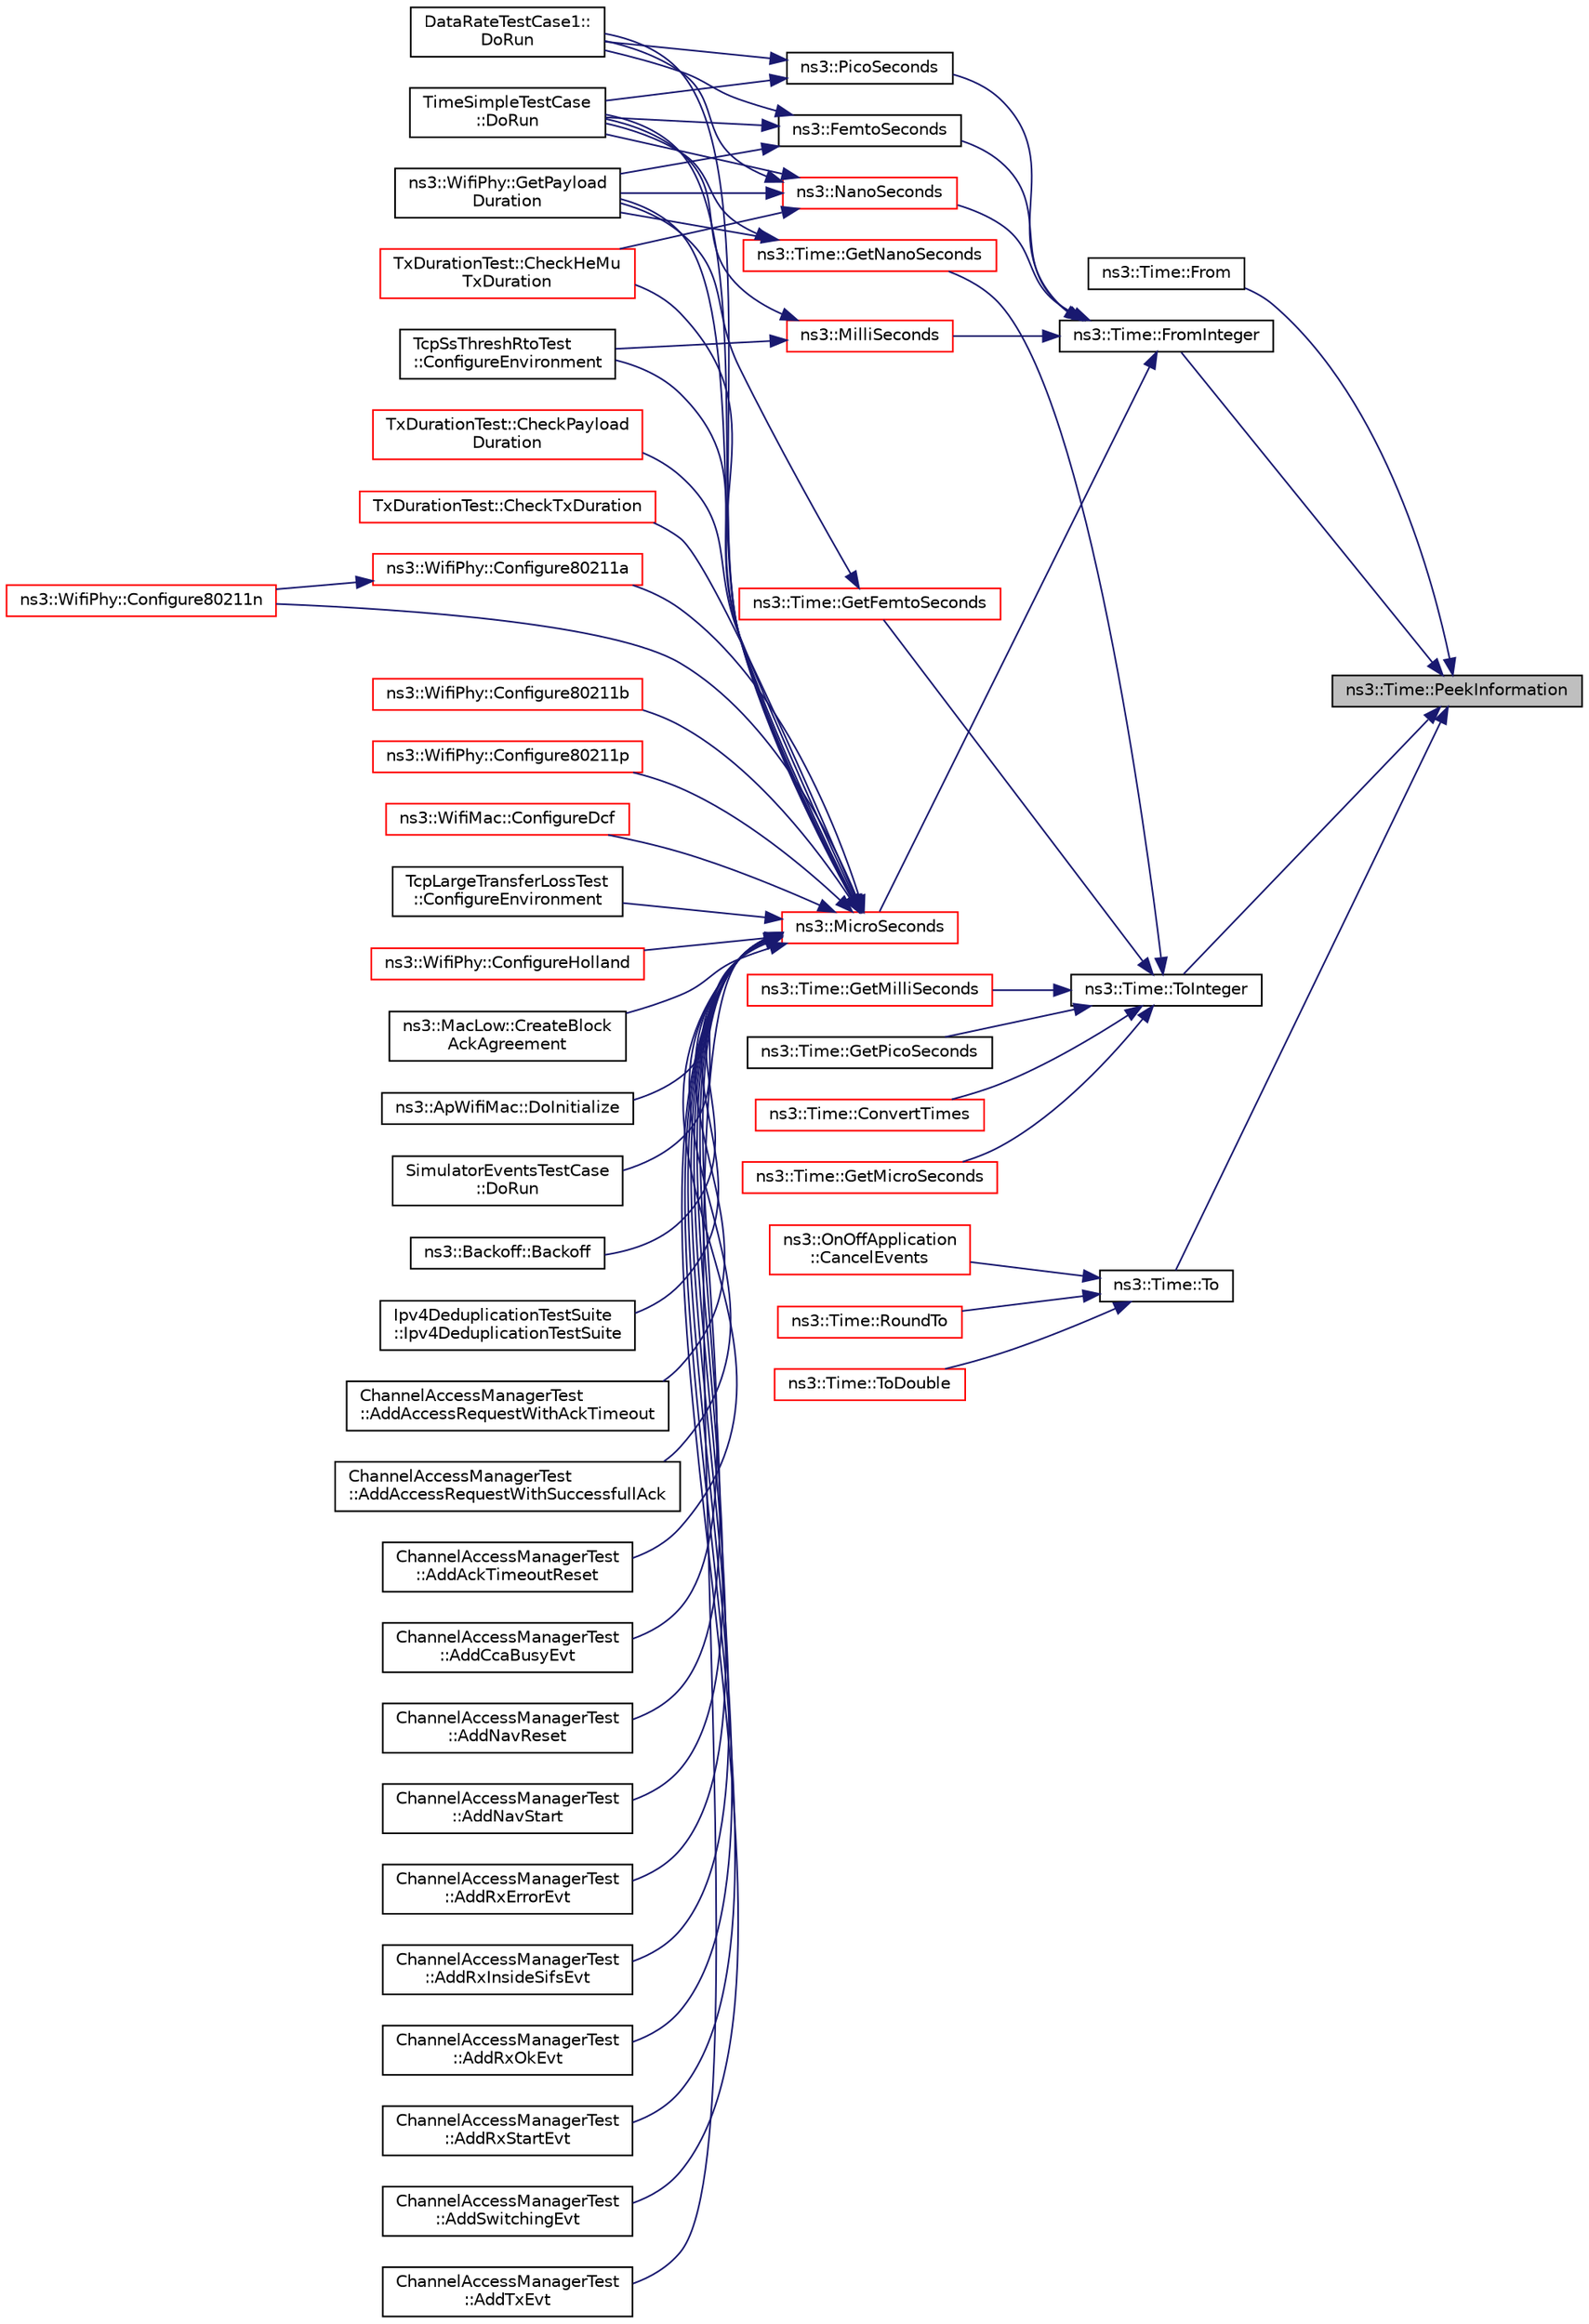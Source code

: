 digraph "ns3::Time::PeekInformation"
{
 // LATEX_PDF_SIZE
  edge [fontname="Helvetica",fontsize="10",labelfontname="Helvetica",labelfontsize="10"];
  node [fontname="Helvetica",fontsize="10",shape=record];
  rankdir="RL";
  Node1 [label="ns3::Time::PeekInformation",height=0.2,width=0.4,color="black", fillcolor="grey75", style="filled", fontcolor="black",tooltip="Get the Information record for timeUnit for the current Resolution."];
  Node1 -> Node2 [dir="back",color="midnightblue",fontsize="10",style="solid",fontname="Helvetica"];
  Node2 [label="ns3::Time::From",height=0.2,width=0.4,color="black", fillcolor="white", style="filled",URL="$classns3_1_1_time.html#a132d87a88dbff816f6aeea2d7244c3ae",tooltip="Create a Time equal to value in unit unit."];
  Node1 -> Node3 [dir="back",color="midnightblue",fontsize="10",style="solid",fontname="Helvetica"];
  Node3 [label="ns3::Time::FromInteger",height=0.2,width=0.4,color="black", fillcolor="white", style="filled",URL="$classns3_1_1_time.html#a3e742c67b2764e75ff95f9b754d43fe9",tooltip="Create a Time equal to value in unit unit."];
  Node3 -> Node4 [dir="back",color="midnightblue",fontsize="10",style="solid",fontname="Helvetica"];
  Node4 [label="ns3::FemtoSeconds",height=0.2,width=0.4,color="black", fillcolor="white", style="filled",URL="$group__timecivil.html#ga7df0af9e3ea0a71baeba0fbde1c54943",tooltip="Construct a Time in the indicated unit."];
  Node4 -> Node5 [dir="back",color="midnightblue",fontsize="10",style="solid",fontname="Helvetica"];
  Node5 [label="TimeSimpleTestCase\l::DoRun",height=0.2,width=0.4,color="black", fillcolor="white", style="filled",URL="$class_time_simple_test_case.html#a4420daddc0f37503638626397ec83f41",tooltip="Runs the Simple Time test case."];
  Node4 -> Node6 [dir="back",color="midnightblue",fontsize="10",style="solid",fontname="Helvetica"];
  Node6 [label="DataRateTestCase1::\lDoRun",height=0.2,width=0.4,color="black", fillcolor="white", style="filled",URL="$class_data_rate_test_case1.html#a29a3b879b26297f9f1474f16e94908f2",tooltip="Implementation to actually run this TestCase."];
  Node4 -> Node7 [dir="back",color="midnightblue",fontsize="10",style="solid",fontname="Helvetica"];
  Node7 [label="ns3::WifiPhy::GetPayload\lDuration",height=0.2,width=0.4,color="black", fillcolor="white", style="filled",URL="$classns3_1_1_wifi_phy.html#a7e72152289274c390430fa6e52e99acf",tooltip=" "];
  Node3 -> Node8 [dir="back",color="midnightblue",fontsize="10",style="solid",fontname="Helvetica"];
  Node8 [label="ns3::MicroSeconds",height=0.2,width=0.4,color="red", fillcolor="white", style="filled",URL="$group__timecivil.html#ga17465a639c8d1464e76538afdd78a9f0",tooltip="Construct a Time in the indicated unit."];
  Node8 -> Node9 [dir="back",color="midnightblue",fontsize="10",style="solid",fontname="Helvetica"];
  Node9 [label="ns3::Backoff::Backoff",height=0.2,width=0.4,color="black", fillcolor="white", style="filled",URL="$classns3_1_1_backoff.html#af39e9ddd21741927e45ff346b2fdb464",tooltip=" "];
  Node8 -> Node10 [dir="back",color="midnightblue",fontsize="10",style="solid",fontname="Helvetica"];
  Node10 [label="Ipv4DeduplicationTestSuite\l::Ipv4DeduplicationTestSuite",height=0.2,width=0.4,color="black", fillcolor="white", style="filled",URL="$class_ipv4_deduplication_test_suite.html#a6aa8666abcbc004f08009b7e9fc9963a",tooltip=" "];
  Node8 -> Node11 [dir="back",color="midnightblue",fontsize="10",style="solid",fontname="Helvetica"];
  Node11 [label="ChannelAccessManagerTest\l::AddAccessRequestWithAckTimeout",height=0.2,width=0.4,color="black", fillcolor="white", style="filled",URL="$class_channel_access_manager_test.html#a402941680f349b5d3eb39dc2c8e95ff9",tooltip="Add access request with Ack timeout."];
  Node8 -> Node12 [dir="back",color="midnightblue",fontsize="10",style="solid",fontname="Helvetica"];
  Node12 [label="ChannelAccessManagerTest\l::AddAccessRequestWithSuccessfullAck",height=0.2,width=0.4,color="black", fillcolor="white", style="filled",URL="$class_channel_access_manager_test.html#aa94312637e16f0dc96e66fb2054707d3",tooltip="Add access request with successful ack."];
  Node8 -> Node13 [dir="back",color="midnightblue",fontsize="10",style="solid",fontname="Helvetica"];
  Node13 [label="ChannelAccessManagerTest\l::AddAckTimeoutReset",height=0.2,width=0.4,color="black", fillcolor="white", style="filled",URL="$class_channel_access_manager_test.html#a04548ff433026de63babe1700ea8ae8b",tooltip="Add Ack timeout reset function."];
  Node8 -> Node14 [dir="back",color="midnightblue",fontsize="10",style="solid",fontname="Helvetica"];
  Node14 [label="ChannelAccessManagerTest\l::AddCcaBusyEvt",height=0.2,width=0.4,color="black", fillcolor="white", style="filled",URL="$class_channel_access_manager_test.html#ac6a83fde9f852471ae67580df5635a37",tooltip="Add CCA busy event function."];
  Node8 -> Node15 [dir="back",color="midnightblue",fontsize="10",style="solid",fontname="Helvetica"];
  Node15 [label="ChannelAccessManagerTest\l::AddNavReset",height=0.2,width=0.4,color="black", fillcolor="white", style="filled",URL="$class_channel_access_manager_test.html#ae8a604feffb9eab702d246db5d9aa4b5",tooltip="Add NAV reset function."];
  Node8 -> Node16 [dir="back",color="midnightblue",fontsize="10",style="solid",fontname="Helvetica"];
  Node16 [label="ChannelAccessManagerTest\l::AddNavStart",height=0.2,width=0.4,color="black", fillcolor="white", style="filled",URL="$class_channel_access_manager_test.html#accbb95a947cbf87143b94e7605bf23c8",tooltip="Add NAV start function."];
  Node8 -> Node17 [dir="back",color="midnightblue",fontsize="10",style="solid",fontname="Helvetica"];
  Node17 [label="ChannelAccessManagerTest\l::AddRxErrorEvt",height=0.2,width=0.4,color="black", fillcolor="white", style="filled",URL="$class_channel_access_manager_test.html#a9ea82a070c9c7c29222315ccd87d38af",tooltip="Add receive error event function for error at end of frame."];
  Node8 -> Node18 [dir="back",color="midnightblue",fontsize="10",style="solid",fontname="Helvetica"];
  Node18 [label="ChannelAccessManagerTest\l::AddRxInsideSifsEvt",height=0.2,width=0.4,color="black", fillcolor="white", style="filled",URL="$class_channel_access_manager_test.html#ad66cc8e441b4e910dd1fbbebb03a7200",tooltip="Add receive inside SIFS event function."];
  Node8 -> Node19 [dir="back",color="midnightblue",fontsize="10",style="solid",fontname="Helvetica"];
  Node19 [label="ChannelAccessManagerTest\l::AddRxOkEvt",height=0.2,width=0.4,color="black", fillcolor="white", style="filled",URL="$class_channel_access_manager_test.html#a0822019536ced6b935c14eb4d8fdaef1",tooltip="Add receive OK event function."];
  Node8 -> Node20 [dir="back",color="midnightblue",fontsize="10",style="solid",fontname="Helvetica"];
  Node20 [label="ChannelAccessManagerTest\l::AddRxStartEvt",height=0.2,width=0.4,color="black", fillcolor="white", style="filled",URL="$class_channel_access_manager_test.html#a091466685990a146229821575f2dcef2",tooltip="Add receive start event function."];
  Node8 -> Node21 [dir="back",color="midnightblue",fontsize="10",style="solid",fontname="Helvetica"];
  Node21 [label="ChannelAccessManagerTest\l::AddSwitchingEvt",height=0.2,width=0.4,color="black", fillcolor="white", style="filled",URL="$class_channel_access_manager_test.html#a93cd682d0bb3061cca59efcca8039fb1",tooltip="Add switching event function."];
  Node8 -> Node22 [dir="back",color="midnightblue",fontsize="10",style="solid",fontname="Helvetica"];
  Node22 [label="ChannelAccessManagerTest\l::AddTxEvt",height=0.2,width=0.4,color="black", fillcolor="white", style="filled",URL="$class_channel_access_manager_test.html#aeb2cfa23341ce4ef21e1b5dbe613e5d7",tooltip="Add transmit event function."];
  Node8 -> Node23 [dir="back",color="midnightblue",fontsize="10",style="solid",fontname="Helvetica"];
  Node23 [label="TxDurationTest::CheckHeMu\lTxDuration",height=0.2,width=0.4,color="red", fillcolor="white", style="filled",URL="$class_tx_duration_test.html#aa0304b79f39966f80588360632659222",tooltip="Check if the overall Tx duration returned by WifiPhy for a HE MU PPDU corresponds to a known value."];
  Node8 -> Node25 [dir="back",color="midnightblue",fontsize="10",style="solid",fontname="Helvetica"];
  Node25 [label="TxDurationTest::CheckPayload\lDuration",height=0.2,width=0.4,color="red", fillcolor="white", style="filled",URL="$class_tx_duration_test.html#a8666c54033e392b15feb1d2aa78bd1c7",tooltip="Check if the payload tx duration returned by InterferenceHelper corresponds to a known value of the p..."];
  Node8 -> Node26 [dir="back",color="midnightblue",fontsize="10",style="solid",fontname="Helvetica"];
  Node26 [label="TxDurationTest::CheckTxDuration",height=0.2,width=0.4,color="red", fillcolor="white", style="filled",URL="$class_tx_duration_test.html#a86485ba9721aa086d5a487588b856b8a",tooltip="Check if the overall tx duration returned by InterferenceHelper corresponds to a known value of the p..."];
  Node8 -> Node27 [dir="back",color="midnightblue",fontsize="10",style="solid",fontname="Helvetica"];
  Node27 [label="ns3::WifiPhy::Configure80211a",height=0.2,width=0.4,color="red", fillcolor="white", style="filled",URL="$classns3_1_1_wifi_phy.html#a3f4c48226fee10de85a17e6ce62af0f3",tooltip="Configure WifiPhy with appropriate channel frequency and supported rates for 802.11a standard."];
  Node27 -> Node28 [dir="back",color="midnightblue",fontsize="10",style="solid",fontname="Helvetica"];
  Node28 [label="ns3::WifiPhy::Configure80211n",height=0.2,width=0.4,color="red", fillcolor="white", style="filled",URL="$classns3_1_1_wifi_phy.html#ac4cf51f397334a060632d690675446e6",tooltip="Configure WifiPhy with appropriate channel frequency and supported rates for 802.11n standard."];
  Node8 -> Node50 [dir="back",color="midnightblue",fontsize="10",style="solid",fontname="Helvetica"];
  Node50 [label="ns3::WifiPhy::Configure80211b",height=0.2,width=0.4,color="red", fillcolor="white", style="filled",URL="$classns3_1_1_wifi_phy.html#a6d06ede65c6956ad9c414a00587279d7",tooltip="Configure WifiPhy with appropriate channel frequency and supported rates for 802.11b standard."];
  Node8 -> Node28 [dir="back",color="midnightblue",fontsize="10",style="solid",fontname="Helvetica"];
  Node8 -> Node52 [dir="back",color="midnightblue",fontsize="10",style="solid",fontname="Helvetica"];
  Node52 [label="ns3::WifiPhy::Configure80211p",height=0.2,width=0.4,color="red", fillcolor="white", style="filled",URL="$classns3_1_1_wifi_phy.html#a600da251aeb770f71765351e803b0f2f",tooltip="Configure WifiPhy with appropriate channel frequency and supported rates for 802.11p standard."];
  Node8 -> Node53 [dir="back",color="midnightblue",fontsize="10",style="solid",fontname="Helvetica"];
  Node53 [label="ns3::WifiMac::ConfigureDcf",height=0.2,width=0.4,color="red", fillcolor="white", style="filled",URL="$classns3_1_1_wifi_mac.html#a57f06517a8097efc7b0314088450b84a",tooltip=" "];
  Node8 -> Node69 [dir="back",color="midnightblue",fontsize="10",style="solid",fontname="Helvetica"];
  Node69 [label="TcpSsThreshRtoTest\l::ConfigureEnvironment",height=0.2,width=0.4,color="black", fillcolor="white", style="filled",URL="$class_tcp_ss_thresh_rto_test.html#a79aa5295f87e9ff35b20d65f82ea9ad3",tooltip="Change the configuration of the environment."];
  Node8 -> Node70 [dir="back",color="midnightblue",fontsize="10",style="solid",fontname="Helvetica"];
  Node70 [label="TcpLargeTransferLossTest\l::ConfigureEnvironment",height=0.2,width=0.4,color="black", fillcolor="white", style="filled",URL="$class_tcp_large_transfer_loss_test.html#a10b83e7ea9a18f7638db0ec7363443ac",tooltip="Change the configuration of the environment."];
  Node8 -> Node71 [dir="back",color="midnightblue",fontsize="10",style="solid",fontname="Helvetica"];
  Node71 [label="ns3::WifiPhy::ConfigureHolland",height=0.2,width=0.4,color="red", fillcolor="white", style="filled",URL="$classns3_1_1_wifi_phy.html#aba0f3d79d7fe9be1485a3d87a8923cdd",tooltip="Configure WifiPhy with appropriate channel frequency and supported rates for Holland."];
  Node8 -> Node72 [dir="back",color="midnightblue",fontsize="10",style="solid",fontname="Helvetica"];
  Node72 [label="ns3::MacLow::CreateBlock\lAckAgreement",height=0.2,width=0.4,color="black", fillcolor="white", style="filled",URL="$classns3_1_1_mac_low.html#ab70f7f727b5f9e1e1357a73e29ba7f82",tooltip=" "];
  Node8 -> Node73 [dir="back",color="midnightblue",fontsize="10",style="solid",fontname="Helvetica"];
  Node73 [label="ns3::ApWifiMac::DoInitialize",height=0.2,width=0.4,color="black", fillcolor="white", style="filled",URL="$classns3_1_1_ap_wifi_mac.html#a398b0e04d5c31b7459358a459beff098",tooltip="Initialize() implementation."];
  Node8 -> Node74 [dir="back",color="midnightblue",fontsize="10",style="solid",fontname="Helvetica"];
  Node74 [label="SimulatorEventsTestCase\l::DoRun",height=0.2,width=0.4,color="black", fillcolor="white", style="filled",URL="$class_simulator_events_test_case.html#a00040d668dfec666439e200cbf653807",tooltip="Implementation to actually run this TestCase."];
  Node8 -> Node5 [dir="back",color="midnightblue",fontsize="10",style="solid",fontname="Helvetica"];
  Node8 -> Node6 [dir="back",color="midnightblue",fontsize="10",style="solid",fontname="Helvetica"];
  Node8 -> Node7 [dir="back",color="midnightblue",fontsize="10",style="solid",fontname="Helvetica"];
  Node3 -> Node266 [dir="back",color="midnightblue",fontsize="10",style="solid",fontname="Helvetica"];
  Node266 [label="ns3::MilliSeconds",height=0.2,width=0.4,color="red", fillcolor="white", style="filled",URL="$group__timecivil.html#gaf26127cf4571146b83a92ee18679c7a9",tooltip="Construct a Time in the indicated unit."];
  Node266 -> Node69 [dir="back",color="midnightblue",fontsize="10",style="solid",fontname="Helvetica"];
  Node266 -> Node5 [dir="back",color="midnightblue",fontsize="10",style="solid",fontname="Helvetica"];
  Node3 -> Node572 [dir="back",color="midnightblue",fontsize="10",style="solid",fontname="Helvetica"];
  Node572 [label="ns3::NanoSeconds",height=0.2,width=0.4,color="red", fillcolor="white", style="filled",URL="$group__timecivil.html#ga281d64bcb4dad96267d83c7688ec433f",tooltip="Construct a Time in the indicated unit."];
  Node572 -> Node23 [dir="back",color="midnightblue",fontsize="10",style="solid",fontname="Helvetica"];
  Node572 -> Node5 [dir="back",color="midnightblue",fontsize="10",style="solid",fontname="Helvetica"];
  Node572 -> Node6 [dir="back",color="midnightblue",fontsize="10",style="solid",fontname="Helvetica"];
  Node572 -> Node7 [dir="back",color="midnightblue",fontsize="10",style="solid",fontname="Helvetica"];
  Node3 -> Node606 [dir="back",color="midnightblue",fontsize="10",style="solid",fontname="Helvetica"];
  Node606 [label="ns3::PicoSeconds",height=0.2,width=0.4,color="black", fillcolor="white", style="filled",URL="$group__timecivil.html#ga76fd2414c43c694447c6e290954c9f3a",tooltip="Construct a Time in the indicated unit."];
  Node606 -> Node5 [dir="back",color="midnightblue",fontsize="10",style="solid",fontname="Helvetica"];
  Node606 -> Node6 [dir="back",color="midnightblue",fontsize="10",style="solid",fontname="Helvetica"];
  Node1 -> Node607 [dir="back",color="midnightblue",fontsize="10",style="solid",fontname="Helvetica"];
  Node607 [label="ns3::Time::To",height=0.2,width=0.4,color="black", fillcolor="white", style="filled",URL="$classns3_1_1_time.html#a0d851a1d99e3bc29625cc91cbf15e039",tooltip="Get the Time value expressed in a particular unit."];
  Node607 -> Node608 [dir="back",color="midnightblue",fontsize="10",style="solid",fontname="Helvetica"];
  Node608 [label="ns3::OnOffApplication\l::CancelEvents",height=0.2,width=0.4,color="red", fillcolor="white", style="filled",URL="$classns3_1_1_on_off_application.html#afb253c6f54b73e7ca4599ad5541bce5c",tooltip="Cancel all pending events."];
  Node607 -> Node618 [dir="back",color="midnightblue",fontsize="10",style="solid",fontname="Helvetica"];
  Node618 [label="ns3::Time::RoundTo",height=0.2,width=0.4,color="red", fillcolor="white", style="filled",URL="$classns3_1_1_time.html#a203a63101bb3c2b31ca4692b0b1cdd50",tooltip="Round a Time to a specific unit."];
  Node607 -> Node623 [dir="back",color="midnightblue",fontsize="10",style="solid",fontname="Helvetica"];
  Node623 [label="ns3::Time::ToDouble",height=0.2,width=0.4,color="red", fillcolor="white", style="filled",URL="$classns3_1_1_time.html#a1f1f3acb86e4ed17643ef4a9ed1564fe",tooltip="Get the Time value expressed in a particular unit."];
  Node1 -> Node1138 [dir="back",color="midnightblue",fontsize="10",style="solid",fontname="Helvetica"];
  Node1138 [label="ns3::Time::ToInteger",height=0.2,width=0.4,color="black", fillcolor="white", style="filled",URL="$classns3_1_1_time.html#a4bd2d3c8a919e4b57e60692b53db4a61",tooltip="Get the Time value expressed in a particular unit."];
  Node1138 -> Node1139 [dir="back",color="midnightblue",fontsize="10",style="solid",fontname="Helvetica"];
  Node1139 [label="ns3::Time::ConvertTimes",height=0.2,width=0.4,color="red", fillcolor="white", style="filled",URL="$classns3_1_1_time.html#ab9aa5b31389ff3d227e0eaf89250d787",tooltip="Convert existing Times to the new unit."];
  Node1138 -> Node1141 [dir="back",color="midnightblue",fontsize="10",style="solid",fontname="Helvetica"];
  Node1141 [label="ns3::Time::GetFemtoSeconds",height=0.2,width=0.4,color="red", fillcolor="white", style="filled",URL="$classns3_1_1_time.html#a039463ff53f188d3e18f955602cb7045",tooltip="Get an approximation of the time stored in this instance in the indicated unit."];
  Node1141 -> Node7 [dir="back",color="midnightblue",fontsize="10",style="solid",fontname="Helvetica"];
  Node1138 -> Node1144 [dir="back",color="midnightblue",fontsize="10",style="solid",fontname="Helvetica"];
  Node1144 [label="ns3::Time::GetMicroSeconds",height=0.2,width=0.4,color="red", fillcolor="white", style="filled",URL="$classns3_1_1_time.html#a0b012c8e774fc7b96cad91a05c8e0122",tooltip="Get an approximation of the time stored in this instance in the indicated unit."];
  Node1138 -> Node1186 [dir="back",color="midnightblue",fontsize="10",style="solid",fontname="Helvetica"];
  Node1186 [label="ns3::Time::GetMilliSeconds",height=0.2,width=0.4,color="red", fillcolor="white", style="filled",URL="$classns3_1_1_time.html#ad012aa15ec441ad811a09954f95e4a8d",tooltip="Get an approximation of the time stored in this instance in the indicated unit."];
  Node1138 -> Node1263 [dir="back",color="midnightblue",fontsize="10",style="solid",fontname="Helvetica"];
  Node1263 [label="ns3::Time::GetNanoSeconds",height=0.2,width=0.4,color="red", fillcolor="white", style="filled",URL="$classns3_1_1_time.html#aff67d7a8139243a066d5292595caa966",tooltip="Get an approximation of the time stored in this instance in the indicated unit."];
  Node1263 -> Node5 [dir="back",color="midnightblue",fontsize="10",style="solid",fontname="Helvetica"];
  Node1263 -> Node7 [dir="back",color="midnightblue",fontsize="10",style="solid",fontname="Helvetica"];
  Node1138 -> Node1291 [dir="back",color="midnightblue",fontsize="10",style="solid",fontname="Helvetica"];
  Node1291 [label="ns3::Time::GetPicoSeconds",height=0.2,width=0.4,color="black", fillcolor="white", style="filled",URL="$classns3_1_1_time.html#afca0bd705788a3cb4386a0b200e1b037",tooltip="Get an approximation of the time stored in this instance in the indicated unit."];
}
